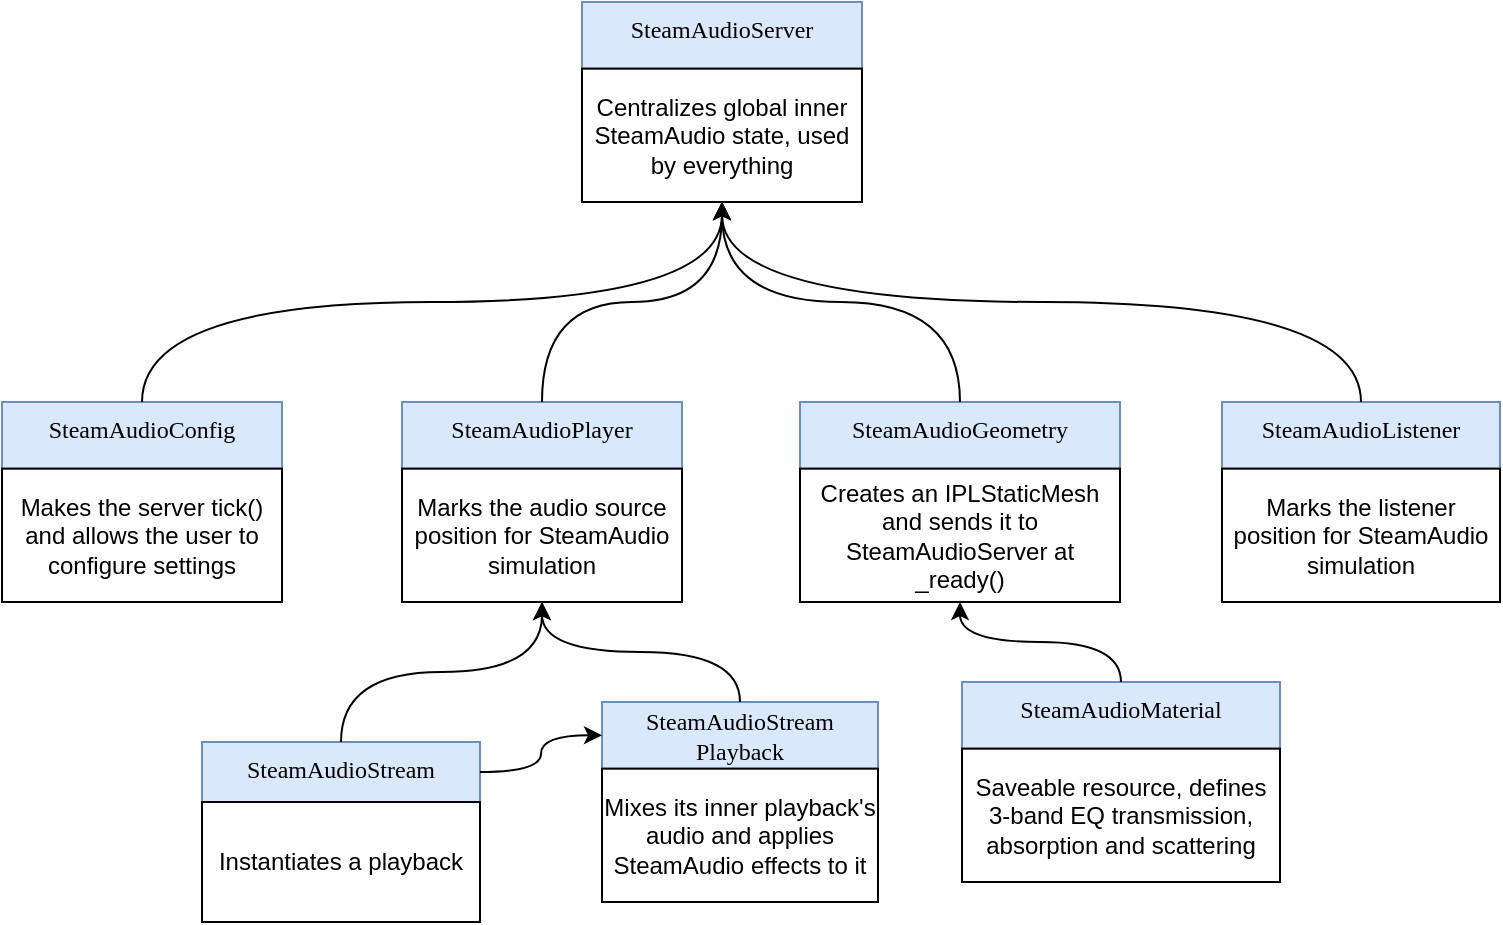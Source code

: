 <mxfile version="22.1.18" type="device">
  <diagram name="Página-1" id="Q4B67R5pt6q1zwkPi2ua">
    <mxGraphModel dx="2062" dy="655" grid="1" gridSize="10" guides="1" tooltips="1" connect="1" arrows="1" fold="1" page="1" pageScale="1" pageWidth="827" pageHeight="1169" math="0" shadow="0">
      <root>
        <mxCell id="0" />
        <mxCell id="1" parent="0" />
        <mxCell id="mk9xFAqrucdhcpg4dsiy-6" value="" style="group;verticalAlign=top;" vertex="1" connectable="0" parent="1">
          <mxGeometry x="-130" y="220" width="140" height="100" as="geometry" />
        </mxCell>
        <mxCell id="mk9xFAqrucdhcpg4dsiy-4" value="&lt;div&gt;SteamAudioConfig&lt;/div&gt;" style="rounded=0;whiteSpace=wrap;html=1;fontFamily=Plex Mono;verticalAlign=top;fillColor=#dae8fc;strokeColor=#6c8ebf;" vertex="1" parent="mk9xFAqrucdhcpg4dsiy-6">
          <mxGeometry width="140" height="33.333" as="geometry" />
        </mxCell>
        <mxCell id="mk9xFAqrucdhcpg4dsiy-5" value="Makes the server tick() and allows the user to configure settings" style="rounded=0;whiteSpace=wrap;html=1;" vertex="1" parent="mk9xFAqrucdhcpg4dsiy-6">
          <mxGeometry y="33.333" width="140" height="66.667" as="geometry" />
        </mxCell>
        <mxCell id="mk9xFAqrucdhcpg4dsiy-7" value="" style="group" vertex="1" connectable="0" parent="1">
          <mxGeometry x="160" y="20" width="140" height="100" as="geometry" />
        </mxCell>
        <mxCell id="mk9xFAqrucdhcpg4dsiy-1" value="&lt;div&gt;SteamAudioServer&lt;/div&gt;&lt;div&gt;&lt;br&gt;&lt;/div&gt;" style="rounded=0;whiteSpace=wrap;html=1;fontFamily=Plex Mono;verticalAlign=top;fillColor=#dae8fc;strokeColor=#6c8ebf;" vertex="1" parent="mk9xFAqrucdhcpg4dsiy-7">
          <mxGeometry width="140" height="33.333" as="geometry" />
        </mxCell>
        <mxCell id="mk9xFAqrucdhcpg4dsiy-2" value="Centralizes global inner SteamAudio state, used by everything" style="rounded=0;whiteSpace=wrap;html=1;" vertex="1" parent="mk9xFAqrucdhcpg4dsiy-7">
          <mxGeometry y="33.333" width="140" height="66.667" as="geometry" />
        </mxCell>
        <mxCell id="mk9xFAqrucdhcpg4dsiy-8" style="edgeStyle=orthogonalEdgeStyle;rounded=0;orthogonalLoop=1;jettySize=auto;html=1;curved=1;entryX=0.5;entryY=1;entryDx=0;entryDy=0;exitX=0.5;exitY=0;exitDx=0;exitDy=0;" edge="1" parent="1" source="mk9xFAqrucdhcpg4dsiy-4" target="mk9xFAqrucdhcpg4dsiy-2">
          <mxGeometry relative="1" as="geometry">
            <mxPoint x="140" y="170" as="targetPoint" />
          </mxGeometry>
        </mxCell>
        <mxCell id="mk9xFAqrucdhcpg4dsiy-9" value="" style="group;verticalAlign=bottom;" vertex="1" connectable="0" parent="1">
          <mxGeometry x="269" y="220" width="160" height="100" as="geometry" />
        </mxCell>
        <mxCell id="mk9xFAqrucdhcpg4dsiy-10" value="&lt;div&gt;SteamAudioGeometry&lt;/div&gt;&lt;div&gt;&lt;br&gt;&lt;/div&gt;" style="rounded=0;whiteSpace=wrap;html=1;fontFamily=Plex Mono;verticalAlign=top;fillColor=#dae8fc;strokeColor=#6c8ebf;" vertex="1" parent="mk9xFAqrucdhcpg4dsiy-9">
          <mxGeometry width="160.0" height="33.333" as="geometry" />
        </mxCell>
        <mxCell id="mk9xFAqrucdhcpg4dsiy-11" value="Creates an IPLStaticMesh and sends it to SteamAudioServer at _ready()" style="rounded=0;whiteSpace=wrap;html=1;" vertex="1" parent="mk9xFAqrucdhcpg4dsiy-9">
          <mxGeometry y="33.333" width="160.0" height="66.667" as="geometry" />
        </mxCell>
        <mxCell id="mk9xFAqrucdhcpg4dsiy-13" style="edgeStyle=orthogonalEdgeStyle;rounded=0;orthogonalLoop=1;jettySize=auto;html=1;curved=1;entryX=0.5;entryY=1;entryDx=0;entryDy=0;exitX=0.5;exitY=0;exitDx=0;exitDy=0;" edge="1" parent="1" source="mk9xFAqrucdhcpg4dsiy-10" target="mk9xFAqrucdhcpg4dsiy-2">
          <mxGeometry relative="1" as="geometry">
            <mxPoint x="230" y="110" as="targetPoint" />
          </mxGeometry>
        </mxCell>
        <mxCell id="mk9xFAqrucdhcpg4dsiy-15" value="" style="group;verticalAlign=bottom;" vertex="1" connectable="0" parent="1">
          <mxGeometry x="70" y="220" width="140" height="100" as="geometry" />
        </mxCell>
        <mxCell id="mk9xFAqrucdhcpg4dsiy-16" value="&lt;div&gt;SteamAudioPlayer&lt;/div&gt;" style="rounded=0;whiteSpace=wrap;html=1;fontFamily=Plex Mono;verticalAlign=top;fillColor=#dae8fc;strokeColor=#6c8ebf;" vertex="1" parent="mk9xFAqrucdhcpg4dsiy-15">
          <mxGeometry width="140.0" height="33.333" as="geometry" />
        </mxCell>
        <mxCell id="mk9xFAqrucdhcpg4dsiy-17" value="Marks the audio source position for SteamAudio simulation" style="rounded=0;whiteSpace=wrap;html=1;" vertex="1" parent="mk9xFAqrucdhcpg4dsiy-15">
          <mxGeometry y="33.333" width="140.0" height="66.667" as="geometry" />
        </mxCell>
        <mxCell id="mk9xFAqrucdhcpg4dsiy-18" value="" style="group;verticalAlign=bottom;" vertex="1" connectable="0" parent="1">
          <mxGeometry x="-30" y="390" width="139" height="90" as="geometry" />
        </mxCell>
        <mxCell id="mk9xFAqrucdhcpg4dsiy-19" value="&lt;div&gt;SteamAudioStream&lt;/div&gt;" style="rounded=0;whiteSpace=wrap;html=1;fontFamily=Plex Mono;verticalAlign=top;fillColor=#dae8fc;strokeColor=#6c8ebf;" vertex="1" parent="mk9xFAqrucdhcpg4dsiy-18">
          <mxGeometry width="139.0" height="30.0" as="geometry" />
        </mxCell>
        <mxCell id="mk9xFAqrucdhcpg4dsiy-20" value="Instantiates a playback" style="rounded=0;whiteSpace=wrap;html=1;" vertex="1" parent="mk9xFAqrucdhcpg4dsiy-18">
          <mxGeometry y="30.0" width="139.0" height="60.0" as="geometry" />
        </mxCell>
        <mxCell id="mk9xFAqrucdhcpg4dsiy-21" value="" style="group;verticalAlign=bottom;" vertex="1" connectable="0" parent="1">
          <mxGeometry x="350" y="360" width="159" height="100" as="geometry" />
        </mxCell>
        <mxCell id="mk9xFAqrucdhcpg4dsiy-22" value="&lt;div&gt;SteamAudioMaterial&lt;/div&gt;" style="rounded=0;whiteSpace=wrap;html=1;fontFamily=Plex Mono;verticalAlign=top;fillColor=#dae8fc;strokeColor=#6c8ebf;" vertex="1" parent="mk9xFAqrucdhcpg4dsiy-21">
          <mxGeometry width="159.0" height="33.333" as="geometry" />
        </mxCell>
        <mxCell id="mk9xFAqrucdhcpg4dsiy-23" value="Saveable resource, defines 3-band EQ transmission, absorption and scattering" style="rounded=0;whiteSpace=wrap;html=1;" vertex="1" parent="mk9xFAqrucdhcpg4dsiy-21">
          <mxGeometry y="33.333" width="159.0" height="66.667" as="geometry" />
        </mxCell>
        <mxCell id="mk9xFAqrucdhcpg4dsiy-24" value="" style="group;verticalAlign=bottom;" vertex="1" connectable="0" parent="1">
          <mxGeometry x="480" y="220" width="139" height="100" as="geometry" />
        </mxCell>
        <mxCell id="mk9xFAqrucdhcpg4dsiy-25" value="&lt;div&gt;SteamAudioListener&lt;/div&gt;&lt;div&gt;&lt;br&gt;&lt;/div&gt;" style="rounded=0;whiteSpace=wrap;html=1;fontFamily=Plex Mono;verticalAlign=top;fillColor=#dae8fc;strokeColor=#6c8ebf;" vertex="1" parent="mk9xFAqrucdhcpg4dsiy-24">
          <mxGeometry width="139.0" height="33.333" as="geometry" />
        </mxCell>
        <mxCell id="mk9xFAqrucdhcpg4dsiy-26" value="Marks the listener position for SteamAudio simulation" style="rounded=0;whiteSpace=wrap;html=1;" vertex="1" parent="mk9xFAqrucdhcpg4dsiy-24">
          <mxGeometry y="33.333" width="139.0" height="66.667" as="geometry" />
        </mxCell>
        <mxCell id="mk9xFAqrucdhcpg4dsiy-27" value="" style="group;verticalAlign=bottom;" vertex="1" connectable="0" parent="1">
          <mxGeometry x="170" y="370" width="138" height="100" as="geometry" />
        </mxCell>
        <mxCell id="mk9xFAqrucdhcpg4dsiy-28" value="&lt;div&gt;SteamAudioStream&lt;/div&gt;Playback" style="rounded=0;whiteSpace=wrap;html=1;fontFamily=Plex Mono;verticalAlign=middle;fillColor=#dae8fc;strokeColor=#6c8ebf;" vertex="1" parent="mk9xFAqrucdhcpg4dsiy-27">
          <mxGeometry width="138.0" height="33.333" as="geometry" />
        </mxCell>
        <mxCell id="mk9xFAqrucdhcpg4dsiy-29" value="Mixes its inner playback&#39;s audio and applies SteamAudio effects to it" style="rounded=0;whiteSpace=wrap;html=1;" vertex="1" parent="mk9xFAqrucdhcpg4dsiy-27">
          <mxGeometry y="33.333" width="138.0" height="66.667" as="geometry" />
        </mxCell>
        <mxCell id="mk9xFAqrucdhcpg4dsiy-31" style="edgeStyle=orthogonalEdgeStyle;rounded=0;orthogonalLoop=1;jettySize=auto;html=1;elbow=vertical;curved=1;exitX=0.5;exitY=0;exitDx=0;exitDy=0;entryX=0.5;entryY=1;entryDx=0;entryDy=0;" edge="1" parent="1" source="mk9xFAqrucdhcpg4dsiy-16" target="mk9xFAqrucdhcpg4dsiy-2">
          <mxGeometry relative="1" as="geometry">
            <mxPoint x="380" y="130" as="targetPoint" />
          </mxGeometry>
        </mxCell>
        <mxCell id="mk9xFAqrucdhcpg4dsiy-33" style="edgeStyle=orthogonalEdgeStyle;rounded=0;orthogonalLoop=1;jettySize=auto;html=1;exitX=0.5;exitY=0;exitDx=0;exitDy=0;curved=1;entryX=0.5;entryY=1;entryDx=0;entryDy=0;" edge="1" parent="1" source="mk9xFAqrucdhcpg4dsiy-25" target="mk9xFAqrucdhcpg4dsiy-2">
          <mxGeometry relative="1" as="geometry">
            <mxPoint x="255.307" y="120" as="targetPoint" />
          </mxGeometry>
        </mxCell>
        <mxCell id="mk9xFAqrucdhcpg4dsiy-34" style="edgeStyle=orthogonalEdgeStyle;rounded=0;orthogonalLoop=1;jettySize=auto;html=1;exitX=0.5;exitY=0;exitDx=0;exitDy=0;entryX=0.5;entryY=1;entryDx=0;entryDy=0;curved=1;" edge="1" parent="1" source="mk9xFAqrucdhcpg4dsiy-22" target="mk9xFAqrucdhcpg4dsiy-11">
          <mxGeometry relative="1" as="geometry" />
        </mxCell>
        <mxCell id="mk9xFAqrucdhcpg4dsiy-35" style="edgeStyle=orthogonalEdgeStyle;rounded=0;orthogonalLoop=1;jettySize=auto;html=1;entryX=0.5;entryY=1;entryDx=0;entryDy=0;curved=1;exitX=0.5;exitY=0;exitDx=0;exitDy=0;" edge="1" parent="1" source="mk9xFAqrucdhcpg4dsiy-19" target="mk9xFAqrucdhcpg4dsiy-17">
          <mxGeometry relative="1" as="geometry" />
        </mxCell>
        <mxCell id="mk9xFAqrucdhcpg4dsiy-36" style="edgeStyle=orthogonalEdgeStyle;rounded=0;orthogonalLoop=1;jettySize=auto;html=1;entryX=0;entryY=0.5;entryDx=0;entryDy=0;curved=1;exitX=1;exitY=0.5;exitDx=0;exitDy=0;" edge="1" parent="1" source="mk9xFAqrucdhcpg4dsiy-19" target="mk9xFAqrucdhcpg4dsiy-28">
          <mxGeometry relative="1" as="geometry">
            <mxPoint x="50" y="380" as="sourcePoint" />
          </mxGeometry>
        </mxCell>
        <mxCell id="mk9xFAqrucdhcpg4dsiy-38" style="edgeStyle=orthogonalEdgeStyle;rounded=0;orthogonalLoop=1;jettySize=auto;html=1;entryX=0.5;entryY=1;entryDx=0;entryDy=0;curved=1;" edge="1" parent="1" source="mk9xFAqrucdhcpg4dsiy-28" target="mk9xFAqrucdhcpg4dsiy-17">
          <mxGeometry relative="1" as="geometry" />
        </mxCell>
      </root>
    </mxGraphModel>
  </diagram>
</mxfile>
